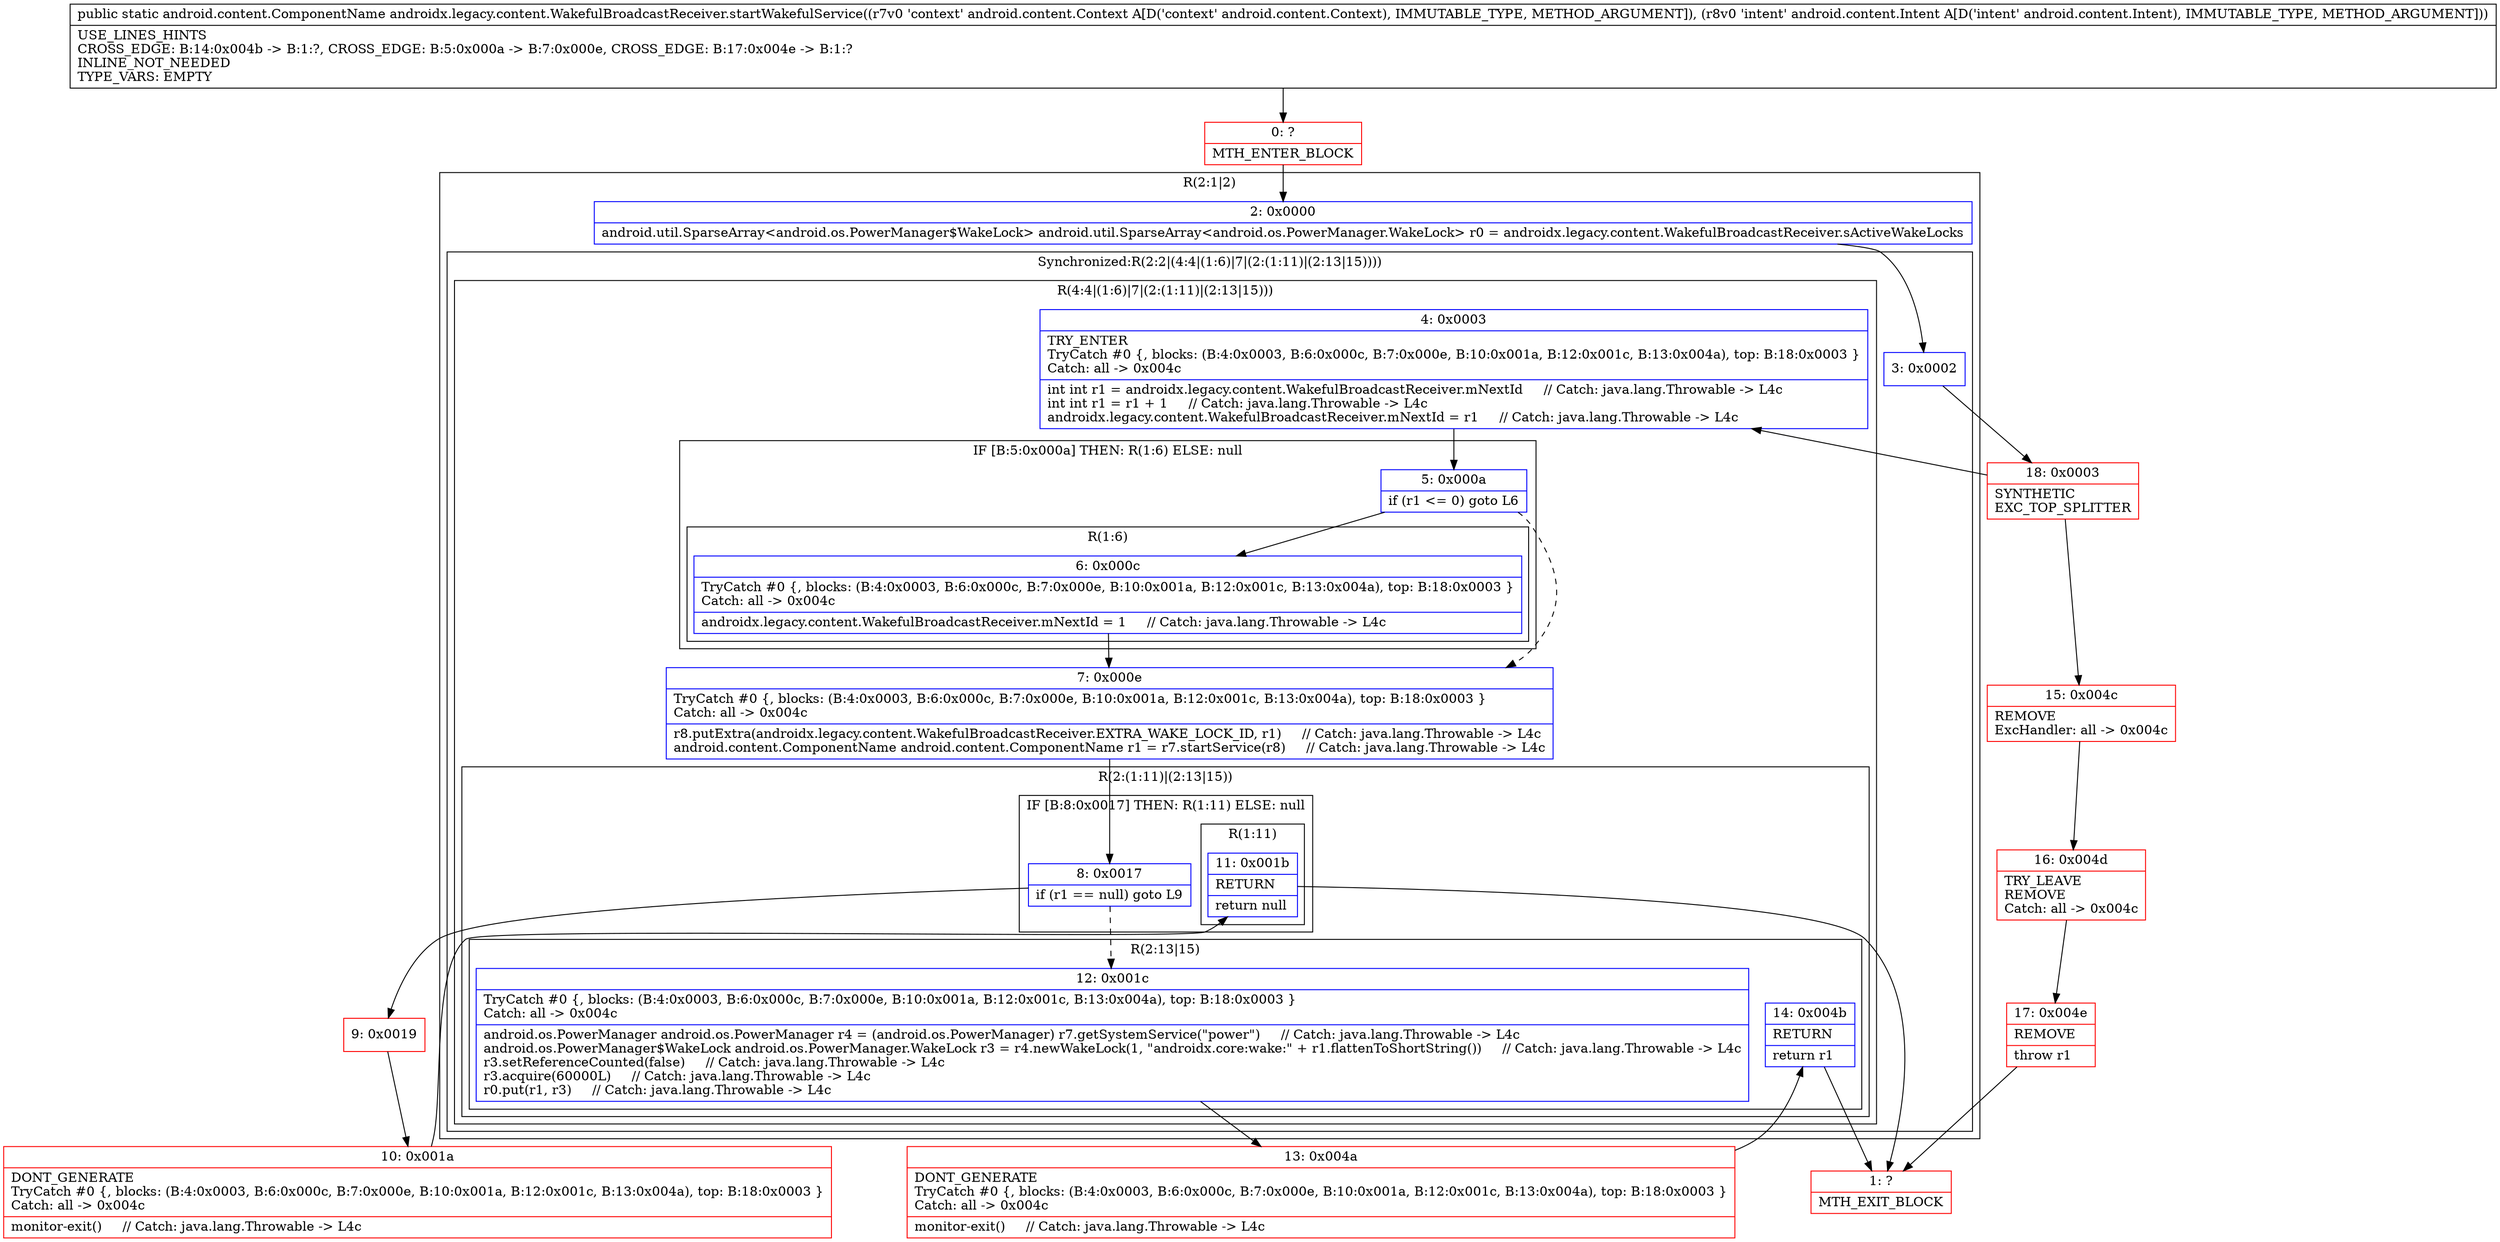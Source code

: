 digraph "CFG forandroidx.legacy.content.WakefulBroadcastReceiver.startWakefulService(Landroid\/content\/Context;Landroid\/content\/Intent;)Landroid\/content\/ComponentName;" {
subgraph cluster_Region_1734304074 {
label = "R(2:1|2)";
node [shape=record,color=blue];
Node_2 [shape=record,label="{2\:\ 0x0000|android.util.SparseArray\<android.os.PowerManager$WakeLock\> android.util.SparseArray\<android.os.PowerManager.WakeLock\> r0 = androidx.legacy.content.WakefulBroadcastReceiver.sActiveWakeLocks\l}"];
subgraph cluster_SynchronizedRegion_24762969 {
label = "Synchronized:R(2:2|(4:4|(1:6)|7|(2:(1:11)|(2:13|15))))";
node [shape=record,color=blue];
Node_3 [shape=record,label="{3\:\ 0x0002}"];
subgraph cluster_Region_1691729030 {
label = "R(4:4|(1:6)|7|(2:(1:11)|(2:13|15)))";
node [shape=record,color=blue];
Node_4 [shape=record,label="{4\:\ 0x0003|TRY_ENTER\lTryCatch #0 \{, blocks: (B:4:0x0003, B:6:0x000c, B:7:0x000e, B:10:0x001a, B:12:0x001c, B:13:0x004a), top: B:18:0x0003 \}\lCatch: all \-\> 0x004c\l|int int r1 = androidx.legacy.content.WakefulBroadcastReceiver.mNextId     \/\/ Catch: java.lang.Throwable \-\> L4c\lint int r1 = r1 + 1     \/\/ Catch: java.lang.Throwable \-\> L4c\landroidx.legacy.content.WakefulBroadcastReceiver.mNextId = r1     \/\/ Catch: java.lang.Throwable \-\> L4c\l}"];
subgraph cluster_IfRegion_2023539815 {
label = "IF [B:5:0x000a] THEN: R(1:6) ELSE: null";
node [shape=record,color=blue];
Node_5 [shape=record,label="{5\:\ 0x000a|if (r1 \<= 0) goto L6\l}"];
subgraph cluster_Region_316427855 {
label = "R(1:6)";
node [shape=record,color=blue];
Node_6 [shape=record,label="{6\:\ 0x000c|TryCatch #0 \{, blocks: (B:4:0x0003, B:6:0x000c, B:7:0x000e, B:10:0x001a, B:12:0x001c, B:13:0x004a), top: B:18:0x0003 \}\lCatch: all \-\> 0x004c\l|androidx.legacy.content.WakefulBroadcastReceiver.mNextId = 1     \/\/ Catch: java.lang.Throwable \-\> L4c\l}"];
}
}
Node_7 [shape=record,label="{7\:\ 0x000e|TryCatch #0 \{, blocks: (B:4:0x0003, B:6:0x000c, B:7:0x000e, B:10:0x001a, B:12:0x001c, B:13:0x004a), top: B:18:0x0003 \}\lCatch: all \-\> 0x004c\l|r8.putExtra(androidx.legacy.content.WakefulBroadcastReceiver.EXTRA_WAKE_LOCK_ID, r1)     \/\/ Catch: java.lang.Throwable \-\> L4c\landroid.content.ComponentName android.content.ComponentName r1 = r7.startService(r8)     \/\/ Catch: java.lang.Throwable \-\> L4c\l}"];
subgraph cluster_Region_2120111027 {
label = "R(2:(1:11)|(2:13|15))";
node [shape=record,color=blue];
subgraph cluster_IfRegion_930636351 {
label = "IF [B:8:0x0017] THEN: R(1:11) ELSE: null";
node [shape=record,color=blue];
Node_8 [shape=record,label="{8\:\ 0x0017|if (r1 == null) goto L9\l}"];
subgraph cluster_Region_153984912 {
label = "R(1:11)";
node [shape=record,color=blue];
Node_11 [shape=record,label="{11\:\ 0x001b|RETURN\l|return null\l}"];
}
}
subgraph cluster_Region_448921905 {
label = "R(2:13|15)";
node [shape=record,color=blue];
Node_12 [shape=record,label="{12\:\ 0x001c|TryCatch #0 \{, blocks: (B:4:0x0003, B:6:0x000c, B:7:0x000e, B:10:0x001a, B:12:0x001c, B:13:0x004a), top: B:18:0x0003 \}\lCatch: all \-\> 0x004c\l|android.os.PowerManager android.os.PowerManager r4 = (android.os.PowerManager) r7.getSystemService(\"power\")     \/\/ Catch: java.lang.Throwable \-\> L4c\landroid.os.PowerManager$WakeLock android.os.PowerManager.WakeLock r3 = r4.newWakeLock(1, \"androidx.core:wake:\" + r1.flattenToShortString())     \/\/ Catch: java.lang.Throwable \-\> L4c\lr3.setReferenceCounted(false)     \/\/ Catch: java.lang.Throwable \-\> L4c\lr3.acquire(60000L)     \/\/ Catch: java.lang.Throwable \-\> L4c\lr0.put(r1, r3)     \/\/ Catch: java.lang.Throwable \-\> L4c\l}"];
Node_14 [shape=record,label="{14\:\ 0x004b|RETURN\l|return r1\l}"];
}
}
}
}
}
Node_0 [shape=record,color=red,label="{0\:\ ?|MTH_ENTER_BLOCK\l}"];
Node_18 [shape=record,color=red,label="{18\:\ 0x0003|SYNTHETIC\lEXC_TOP_SPLITTER\l}"];
Node_9 [shape=record,color=red,label="{9\:\ 0x0019}"];
Node_10 [shape=record,color=red,label="{10\:\ 0x001a|DONT_GENERATE\lTryCatch #0 \{, blocks: (B:4:0x0003, B:6:0x000c, B:7:0x000e, B:10:0x001a, B:12:0x001c, B:13:0x004a), top: B:18:0x0003 \}\lCatch: all \-\> 0x004c\l|monitor\-exit()     \/\/ Catch: java.lang.Throwable \-\> L4c\l}"];
Node_1 [shape=record,color=red,label="{1\:\ ?|MTH_EXIT_BLOCK\l}"];
Node_13 [shape=record,color=red,label="{13\:\ 0x004a|DONT_GENERATE\lTryCatch #0 \{, blocks: (B:4:0x0003, B:6:0x000c, B:7:0x000e, B:10:0x001a, B:12:0x001c, B:13:0x004a), top: B:18:0x0003 \}\lCatch: all \-\> 0x004c\l|monitor\-exit()     \/\/ Catch: java.lang.Throwable \-\> L4c\l}"];
Node_15 [shape=record,color=red,label="{15\:\ 0x004c|REMOVE\lExcHandler: all \-\> 0x004c\l}"];
Node_16 [shape=record,color=red,label="{16\:\ 0x004d|TRY_LEAVE\lREMOVE\lCatch: all \-\> 0x004c\l}"];
Node_17 [shape=record,color=red,label="{17\:\ 0x004e|REMOVE\l|throw r1\l}"];
MethodNode[shape=record,label="{public static android.content.ComponentName androidx.legacy.content.WakefulBroadcastReceiver.startWakefulService((r7v0 'context' android.content.Context A[D('context' android.content.Context), IMMUTABLE_TYPE, METHOD_ARGUMENT]), (r8v0 'intent' android.content.Intent A[D('intent' android.content.Intent), IMMUTABLE_TYPE, METHOD_ARGUMENT]))  | USE_LINES_HINTS\lCROSS_EDGE: B:14:0x004b \-\> B:1:?, CROSS_EDGE: B:5:0x000a \-\> B:7:0x000e, CROSS_EDGE: B:17:0x004e \-\> B:1:?\lINLINE_NOT_NEEDED\lTYPE_VARS: EMPTY\l}"];
MethodNode -> Node_0;Node_2 -> Node_3;
Node_3 -> Node_18;
Node_4 -> Node_5;
Node_5 -> Node_6;
Node_5 -> Node_7[style=dashed];
Node_6 -> Node_7;
Node_7 -> Node_8;
Node_8 -> Node_9;
Node_8 -> Node_12[style=dashed];
Node_11 -> Node_1;
Node_12 -> Node_13;
Node_14 -> Node_1;
Node_0 -> Node_2;
Node_18 -> Node_4;
Node_18 -> Node_15;
Node_9 -> Node_10;
Node_10 -> Node_11;
Node_13 -> Node_14;
Node_15 -> Node_16;
Node_16 -> Node_17;
Node_17 -> Node_1;
}


